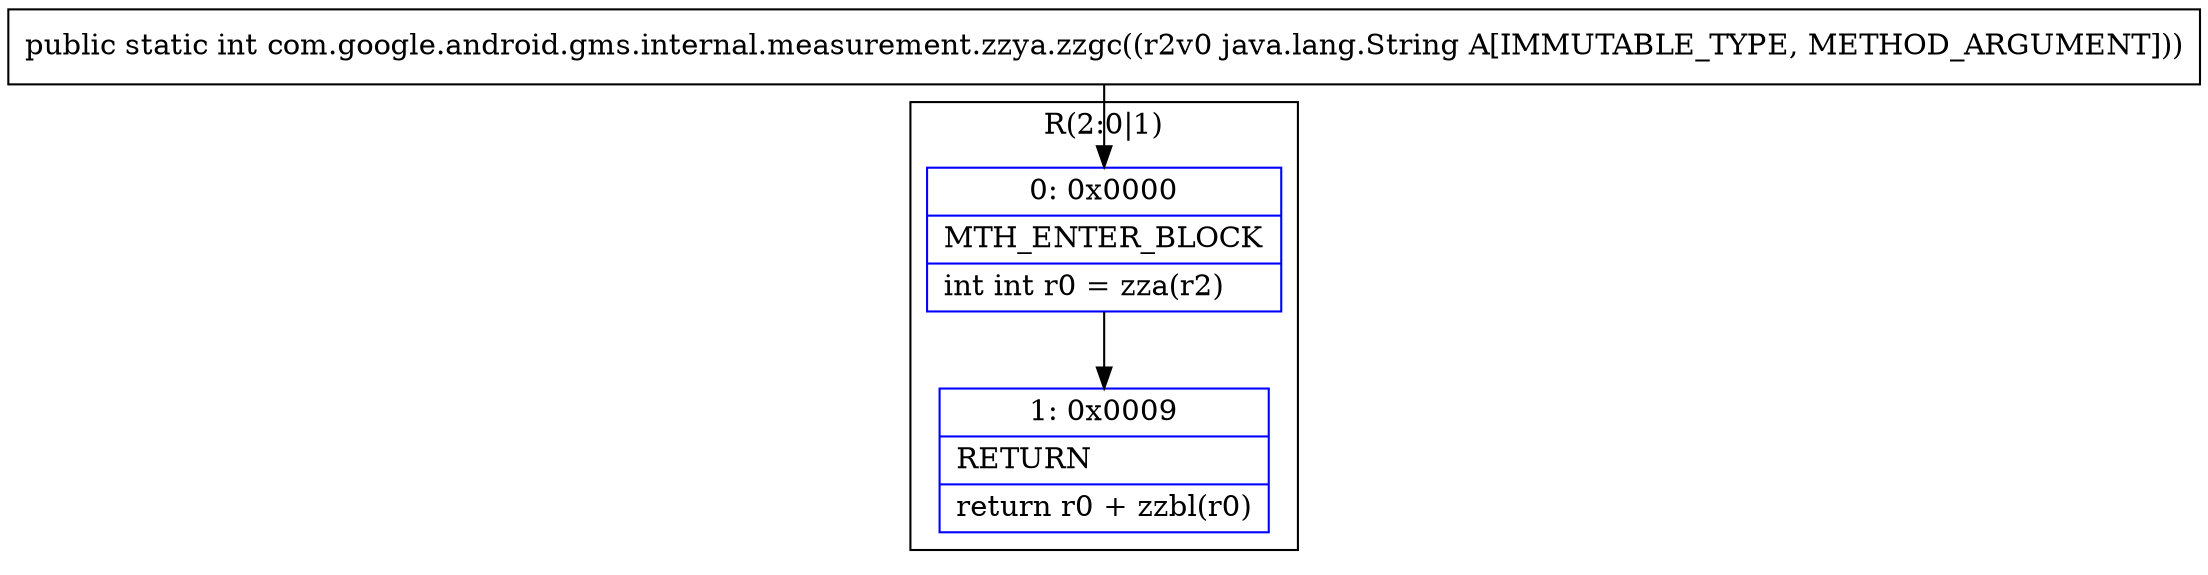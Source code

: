 digraph "CFG forcom.google.android.gms.internal.measurement.zzya.zzgc(Ljava\/lang\/String;)I" {
subgraph cluster_Region_1814001142 {
label = "R(2:0|1)";
node [shape=record,color=blue];
Node_0 [shape=record,label="{0\:\ 0x0000|MTH_ENTER_BLOCK\l|int int r0 = zza(r2)\l}"];
Node_1 [shape=record,label="{1\:\ 0x0009|RETURN\l|return r0 + zzbl(r0)\l}"];
}
MethodNode[shape=record,label="{public static int com.google.android.gms.internal.measurement.zzya.zzgc((r2v0 java.lang.String A[IMMUTABLE_TYPE, METHOD_ARGUMENT])) }"];
MethodNode -> Node_0;
Node_0 -> Node_1;
}

